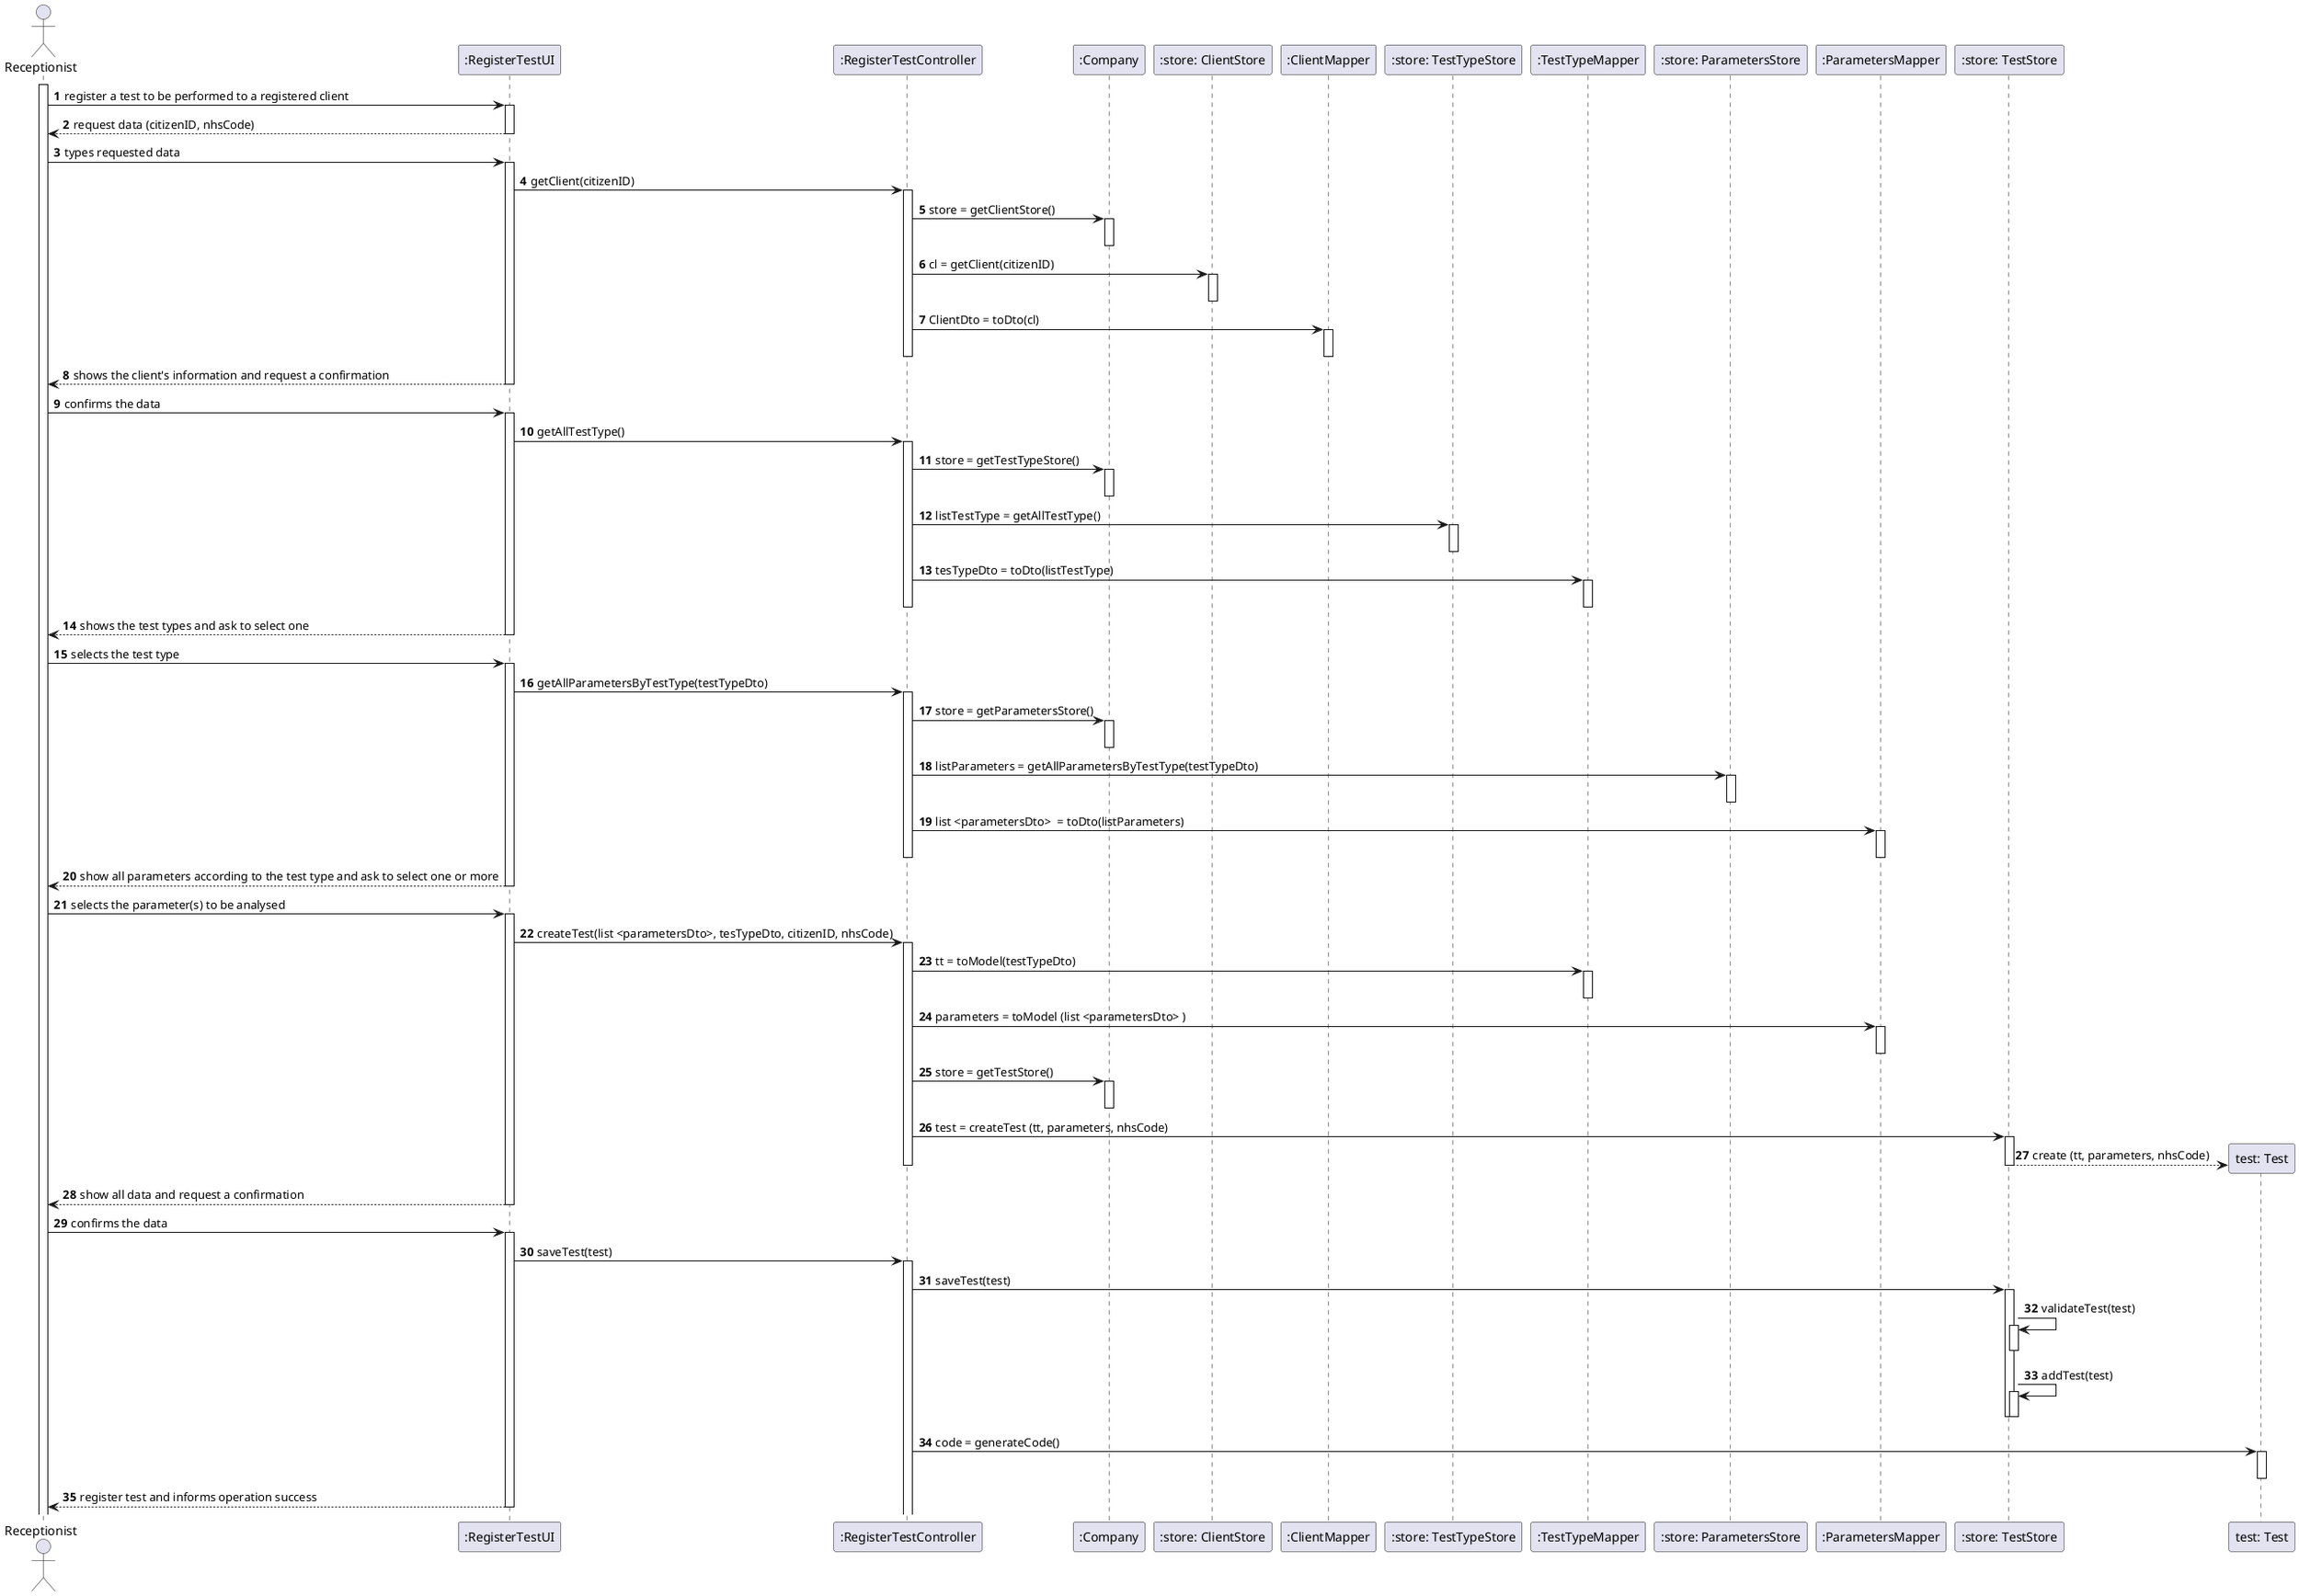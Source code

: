 @startuml
'https://plantuml.com/sequence-diagram

autonumber

actor "Receptionist" as R
activate R


R -> ":RegisterTestUI" : register a test to be performed to a registered client
activate ":RegisterTestUI"
":RegisterTestUI" --> R: request data (citizenID, nhsCode)
deactivate ":RegisterTestUI"
R -> ":RegisterTestUI" : types requested data


activate ":RegisterTestUI"


":RegisterTestUI" -> ":RegisterTestController": getClient(citizenID)


activate ":RegisterTestController"
":RegisterTestController" -> ":Company" : store = getClientStore()
activate ":Company"
deactivate ":Company"

":RegisterTestController" -> ":store: ClientStore" : cl = getClient(citizenID)
activate ":store: ClientStore"
deactivate ":store: ClientStore"

":RegisterTestController" -> ":ClientMapper" : ClientDto = toDto(cl)
activate ":ClientMapper"
deactivate ":ClientMapper"


deactivate ":RegisterTestController"



":RegisterTestUI" --> R: shows the client's information and request a confirmation
deactivate ":RegisterTestUI"




R -> ":RegisterTestUI" : confirms the data
activate ":RegisterTestUI"


":RegisterTestUI" -> ":RegisterTestController": getAllTestType()
activate ":RegisterTestController"
":RegisterTestController" -> ":Company": store = getTestTypeStore()
activate ":Company"

deactivate ":Company"
":RegisterTestController" -> ":store: TestTypeStore": listTestType = getAllTestType()
activate ":store: TestTypeStore"
deactivate ":store: TestTypeStore"

":RegisterTestController" -> ":TestTypeMapper": tesTypeDto = toDto(listTestType)
activate ":TestTypeMapper"
deactivate ":TestTypeMapper"
deactivate ":RegisterTestController"
":RegisterTestUI" --> R: shows the test types and ask to select one
deactivate ":RegisterTestUI"
R -> ":RegisterTestUI": selects the test type
activate ":RegisterTestUI"

":RegisterTestUI" -> ":RegisterTestController": getAllParametersByTestType(testTypeDto)
activate ":RegisterTestController"
":RegisterTestController" -> ":Company": store = getParametersStore()
activate ":Company"
deactivate ":Company"

":RegisterTestController" -> ":store: ParametersStore": listParameters = getAllParametersByTestType(testTypeDto)
activate ":store: ParametersStore"
deactivate ":store: ParametersStore"

":RegisterTestController" -> ":ParametersMapper": list <parametersDto>  = toDto(listParameters)
activate ":ParametersMapper"
deactivate ":ParametersMapper"

deactivate ":RegisterTestController"

":RegisterTestUI" --> R: show all parameters according to the test type and ask to select one or more
deactivate ":RegisterTestUI"

R -> ":RegisterTestUI": selects the parameter(s) to be analysed
activate ":RegisterTestUI"







":RegisterTestUI" -> ":RegisterTestController": createTest(list <parametersDto>, tesTypeDto, citizenID, nhsCode)
activate ":RegisterTestController"

":RegisterTestController" -> ":TestTypeMapper": tt = toModel(testTypeDto)
activate ":TestTypeMapper"
deactivate ":TestTypeMapper"

":RegisterTestController" -> ":ParametersMapper": parameters = toModel (list <parametersDto> )
activate ":ParametersMapper"
deactivate ":ParametersMapper"






":RegisterTestController" -> ":Company" ++: store = getTestStore()
deactivate ":Company"

":RegisterTestController" -> ":store: TestStore" ++: test = createTest (tt, parameters, nhsCode)

create "test: Test"

":store: TestStore" --> "test: Test" : create (tt, parameters, nhsCode)
deactivate ":store: TestStore"
deactivate ":RegisterTestController"

":RegisterTestUI" --> R: show all data and request a confirmation
deactivate ":RegisterTestUI"

R -> ":RegisterTestUI" : confirms the data
activate ":RegisterTestUI"

":RegisterTestUI" -> ":RegisterTestController": saveTest(test)

activate ":RegisterTestController"

":RegisterTestController" -> ":store: TestStore" : saveTest(test)

activate ":store: TestStore"

":store: TestStore" -> ":store: TestStore": validateTest(test)
activate ":store: TestStore"
deactivate ":store: TestStore"
":store: TestStore" -> ":store: TestStore": addTest(test)
activate ":store: TestStore"
deactivate ":store: TestStore"

deactivate ":store: TestStore"

":RegisterTestController" -> "test: Test" : code = generateCode()

activate "test: Test"
deactivate "test: Test"


":RegisterTestUI" --> R: register test and informs operation success
deactivate ":RegisterTestUI"
@enduml